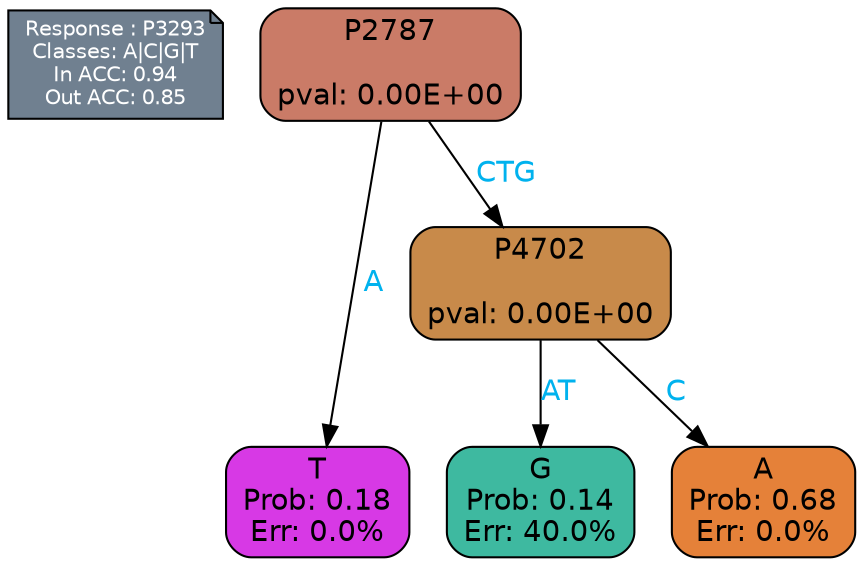 digraph Tree {
node [shape=box, style="filled, rounded", color="black", fontname=helvetica] ;
graph [ranksep=equally, splines=polylines, bgcolor=transparent, dpi=600] ;
edge [fontname=helvetica] ;
LEGEND [label="Response : P3293
Classes: A|C|G|T
In ACC: 0.94
Out ACC: 0.85
",shape=note,align=left,style=filled,fillcolor="slategray",fontcolor="white",fontsize=10];1 [label="P2787

pval: 0.00E+00", fillcolor="#ca7b67"] ;
2 [label="T
Prob: 0.18
Err: 0.0%", fillcolor="#d739e5"] ;
3 [label="P4702

pval: 0.00E+00", fillcolor="#c88a4a"] ;
4 [label="G
Prob: 0.14
Err: 40.0%", fillcolor="#3eb9a0"] ;
5 [label="A
Prob: 0.68
Err: 0.0%", fillcolor="#e58139"] ;
1 -> 2 [label="A",fontcolor=deepskyblue2] ;
1 -> 3 [label="CTG",fontcolor=deepskyblue2] ;
3 -> 4 [label="AT",fontcolor=deepskyblue2] ;
3 -> 5 [label="C",fontcolor=deepskyblue2] ;
{rank = same; 2;4;5;}{rank = same; LEGEND;1;}}